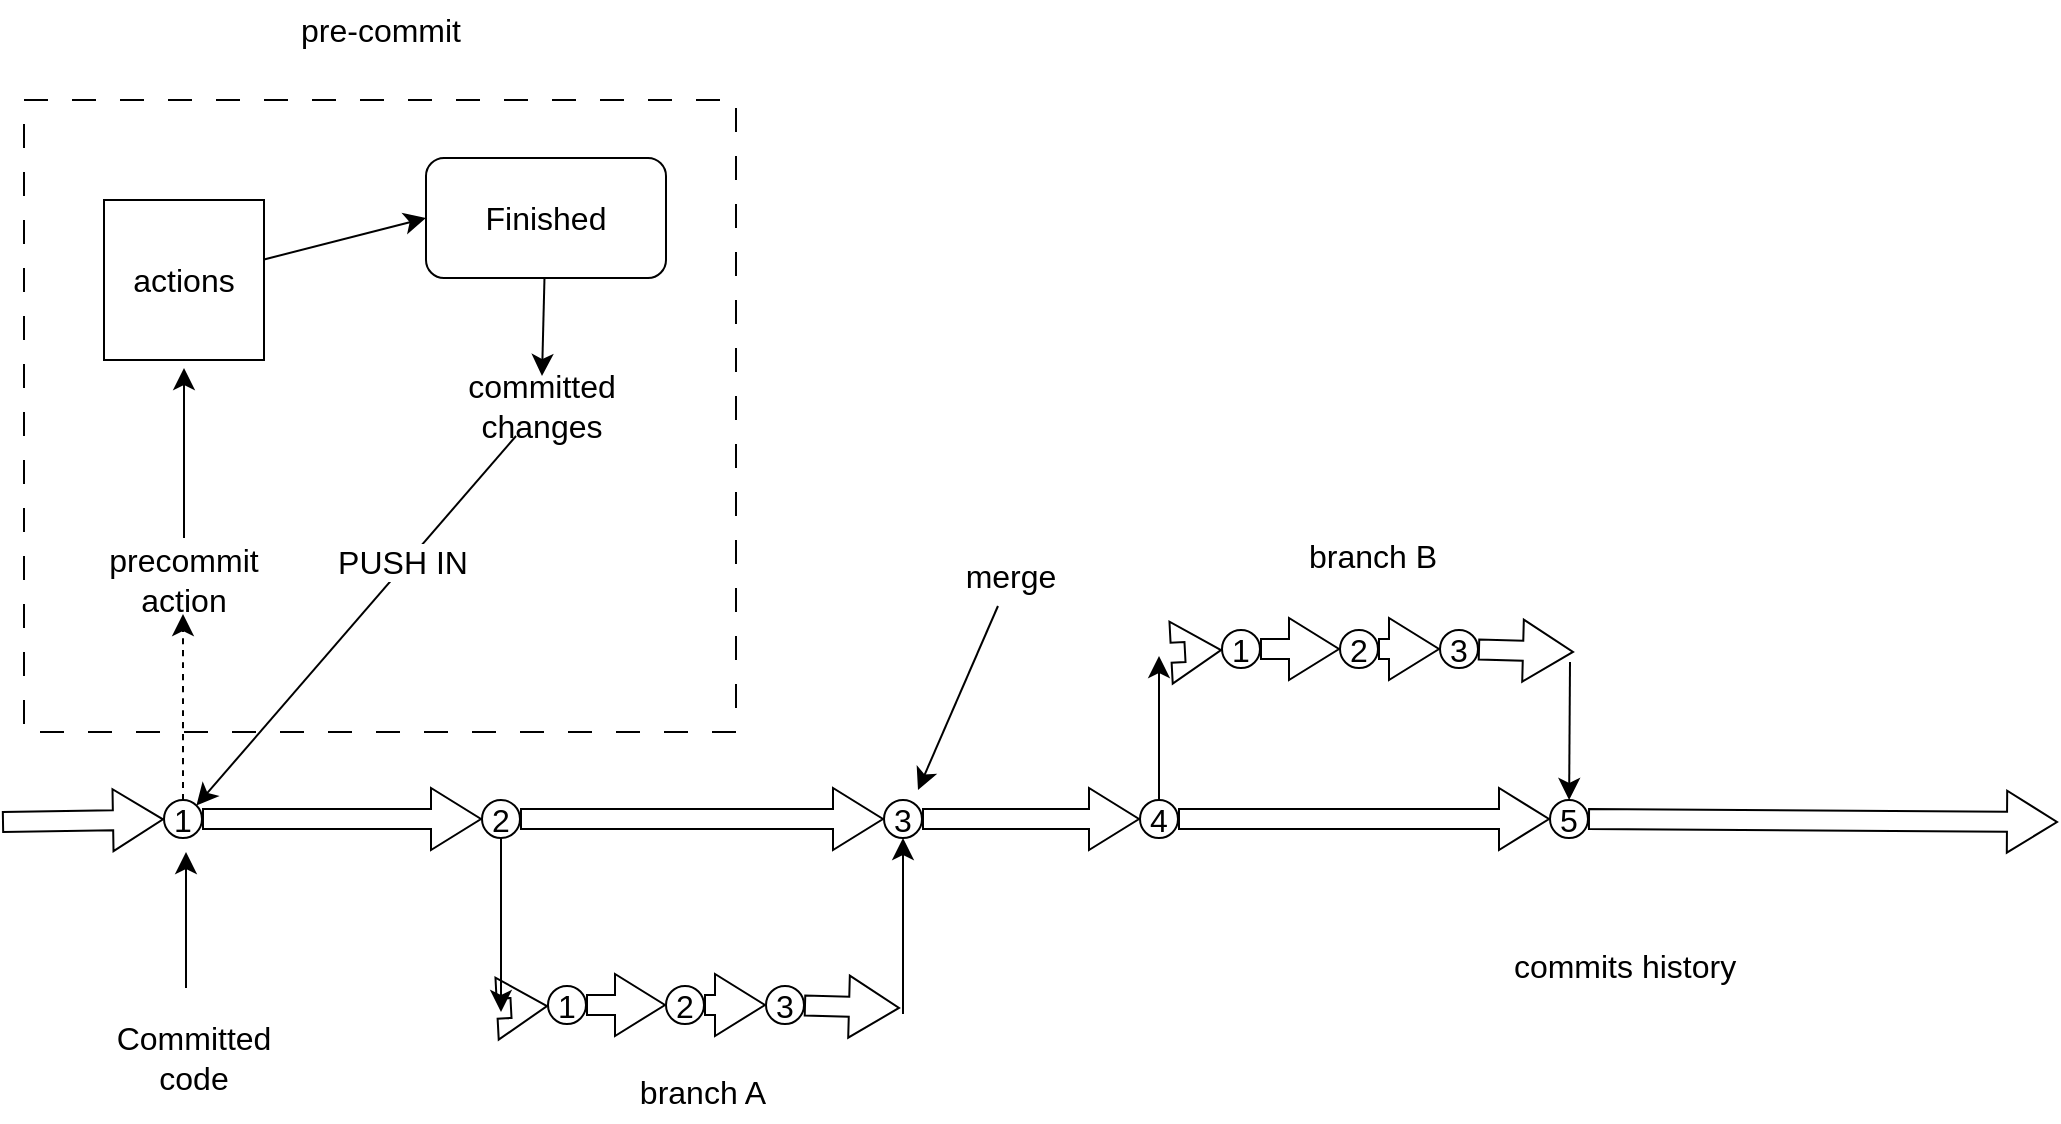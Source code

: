 <mxfile version="21.6.8" type="device">
  <diagram name="Page-1" id="zZGrTEOczwzcUrt8ANj9">
    <mxGraphModel dx="1514" dy="1274" grid="0" gridSize="10" guides="1" tooltips="1" connect="1" arrows="1" fold="1" page="0" pageScale="1" pageWidth="850" pageHeight="1100" math="0" shadow="0">
      <root>
        <mxCell id="0" />
        <mxCell id="1" parent="0" />
        <mxCell id="gIVFHlrYA54n1BVrfLZ9-16" value="" style="rounded=0;whiteSpace=wrap;html=1;fontSize=16;dashed=1;dashPattern=12 12;" vertex="1" parent="1">
          <mxGeometry x="-332" y="-74" width="356" height="316" as="geometry" />
        </mxCell>
        <mxCell id="gIVFHlrYA54n1BVrfLZ9-2" value="Committed code" style="text;html=1;strokeColor=none;fillColor=none;align=center;verticalAlign=middle;whiteSpace=wrap;rounded=0;fontSize=16;" vertex="1" parent="1">
          <mxGeometry x="-277" y="390" width="60" height="30" as="geometry" />
        </mxCell>
        <mxCell id="gIVFHlrYA54n1BVrfLZ9-3" value="" style="endArrow=classic;html=1;rounded=0;fontSize=12;startSize=8;endSize=8;curved=1;" edge="1" parent="1">
          <mxGeometry width="50" height="50" relative="1" as="geometry">
            <mxPoint x="-251" y="370" as="sourcePoint" />
            <mxPoint x="-251" y="302" as="targetPoint" />
          </mxGeometry>
        </mxCell>
        <mxCell id="gIVFHlrYA54n1BVrfLZ9-5" value="" style="shape=flexArrow;endArrow=classic;html=1;rounded=0;fontSize=12;startSize=8;endSize=8;curved=1;" edge="1" parent="1" source="gIVFHlrYA54n1BVrfLZ9-52">
          <mxGeometry width="50" height="50" relative="1" as="geometry">
            <mxPoint x="-343" y="287" as="sourcePoint" />
            <mxPoint x="685" y="287" as="targetPoint" />
          </mxGeometry>
        </mxCell>
        <mxCell id="gIVFHlrYA54n1BVrfLZ9-7" value="" style="shape=flexArrow;endArrow=classic;html=1;rounded=0;fontSize=12;startSize=8;endSize=8;curved=1;" edge="1" parent="1" target="gIVFHlrYA54n1BVrfLZ9-6">
          <mxGeometry width="50" height="50" relative="1" as="geometry">
            <mxPoint x="-343" y="287" as="sourcePoint" />
            <mxPoint x="685" y="287" as="targetPoint" />
          </mxGeometry>
        </mxCell>
        <mxCell id="gIVFHlrYA54n1BVrfLZ9-15" style="edgeStyle=none;curved=1;rounded=0;orthogonalLoop=1;jettySize=auto;html=1;fontSize=12;startSize=8;endSize=8;dashed=1;" edge="1" parent="1" source="gIVFHlrYA54n1BVrfLZ9-6">
          <mxGeometry relative="1" as="geometry">
            <mxPoint x="-252.5" y="183" as="targetPoint" />
          </mxGeometry>
        </mxCell>
        <mxCell id="gIVFHlrYA54n1BVrfLZ9-6" value="1" style="ellipse;whiteSpace=wrap;html=1;aspect=fixed;fontSize=16;" vertex="1" parent="1">
          <mxGeometry x="-262" y="276" width="19" height="19" as="geometry" />
        </mxCell>
        <mxCell id="gIVFHlrYA54n1BVrfLZ9-11" style="edgeStyle=none;curved=1;rounded=0;orthogonalLoop=1;jettySize=auto;html=1;fontSize=12;startSize=8;endSize=8;" edge="1" parent="1">
          <mxGeometry relative="1" as="geometry">
            <mxPoint x="-252" y="60" as="targetPoint" />
            <mxPoint x="-252" y="145" as="sourcePoint" />
          </mxGeometry>
        </mxCell>
        <mxCell id="gIVFHlrYA54n1BVrfLZ9-8" value="precommit action" style="text;html=1;strokeColor=none;fillColor=none;align=center;verticalAlign=middle;whiteSpace=wrap;rounded=0;fontSize=16;" vertex="1" parent="1">
          <mxGeometry x="-282.5" y="151" width="60" height="30" as="geometry" />
        </mxCell>
        <mxCell id="gIVFHlrYA54n1BVrfLZ9-17" style="edgeStyle=none;curved=1;rounded=0;orthogonalLoop=1;jettySize=auto;html=1;entryX=0;entryY=0.5;entryDx=0;entryDy=0;fontSize=12;startSize=8;endSize=8;" edge="1" parent="1" source="gIVFHlrYA54n1BVrfLZ9-9" target="gIVFHlrYA54n1BVrfLZ9-12">
          <mxGeometry relative="1" as="geometry" />
        </mxCell>
        <mxCell id="gIVFHlrYA54n1BVrfLZ9-9" value="actions" style="whiteSpace=wrap;html=1;aspect=fixed;fontSize=16;" vertex="1" parent="1">
          <mxGeometry x="-292" y="-24" width="80" height="80" as="geometry" />
        </mxCell>
        <mxCell id="gIVFHlrYA54n1BVrfLZ9-19" style="edgeStyle=none;curved=1;rounded=0;orthogonalLoop=1;jettySize=auto;html=1;entryX=0.5;entryY=0;entryDx=0;entryDy=0;fontSize=12;startSize=8;endSize=8;" edge="1" parent="1" source="gIVFHlrYA54n1BVrfLZ9-12" target="gIVFHlrYA54n1BVrfLZ9-18">
          <mxGeometry relative="1" as="geometry" />
        </mxCell>
        <mxCell id="gIVFHlrYA54n1BVrfLZ9-12" value="Finished" style="rounded=1;whiteSpace=wrap;html=1;fontSize=16;" vertex="1" parent="1">
          <mxGeometry x="-131" y="-45" width="120" height="60" as="geometry" />
        </mxCell>
        <mxCell id="gIVFHlrYA54n1BVrfLZ9-20" style="edgeStyle=none;curved=1;rounded=0;orthogonalLoop=1;jettySize=auto;html=1;entryX=1;entryY=0;entryDx=0;entryDy=0;fontSize=12;startSize=8;endSize=8;" edge="1" parent="1" source="gIVFHlrYA54n1BVrfLZ9-18" target="gIVFHlrYA54n1BVrfLZ9-6">
          <mxGeometry relative="1" as="geometry" />
        </mxCell>
        <mxCell id="gIVFHlrYA54n1BVrfLZ9-21" value="PUSH IN" style="edgeLabel;html=1;align=center;verticalAlign=middle;resizable=0;points=[];fontSize=16;" vertex="1" connectable="0" parent="gIVFHlrYA54n1BVrfLZ9-20">
          <mxGeometry x="-0.304" y="-2" relative="1" as="geometry">
            <mxPoint as="offset" />
          </mxGeometry>
        </mxCell>
        <mxCell id="gIVFHlrYA54n1BVrfLZ9-18" value="committed changes" style="text;html=1;strokeColor=none;fillColor=none;align=center;verticalAlign=middle;whiteSpace=wrap;rounded=0;fontSize=16;" vertex="1" parent="1">
          <mxGeometry x="-103" y="64" width="60" height="30" as="geometry" />
        </mxCell>
        <mxCell id="gIVFHlrYA54n1BVrfLZ9-22" value="pre-commit" style="text;html=1;strokeColor=none;fillColor=none;align=center;verticalAlign=middle;whiteSpace=wrap;rounded=0;fontSize=16;" vertex="1" parent="1">
          <mxGeometry x="-227.5" y="-124" width="147" height="30" as="geometry" />
        </mxCell>
        <mxCell id="gIVFHlrYA54n1BVrfLZ9-24" value="" style="shape=flexArrow;endArrow=classic;html=1;rounded=0;fontSize=12;startSize=8;endSize=8;curved=1;" edge="1" parent="1" source="gIVFHlrYA54n1BVrfLZ9-6" target="gIVFHlrYA54n1BVrfLZ9-23">
          <mxGeometry width="50" height="50" relative="1" as="geometry">
            <mxPoint x="-243" y="286" as="sourcePoint" />
            <mxPoint x="685" y="287" as="targetPoint" />
          </mxGeometry>
        </mxCell>
        <mxCell id="gIVFHlrYA54n1BVrfLZ9-33" style="edgeStyle=none;curved=1;rounded=0;orthogonalLoop=1;jettySize=auto;html=1;fontSize=12;startSize=8;endSize=8;" edge="1" parent="1" source="gIVFHlrYA54n1BVrfLZ9-23">
          <mxGeometry relative="1" as="geometry">
            <mxPoint x="-93.5" y="382" as="targetPoint" />
          </mxGeometry>
        </mxCell>
        <mxCell id="gIVFHlrYA54n1BVrfLZ9-23" value="2" style="ellipse;whiteSpace=wrap;html=1;aspect=fixed;fontSize=16;" vertex="1" parent="1">
          <mxGeometry x="-103" y="276" width="19" height="19" as="geometry" />
        </mxCell>
        <mxCell id="gIVFHlrYA54n1BVrfLZ9-25" value="" style="shape=flexArrow;endArrow=classic;html=1;rounded=0;fontSize=12;startSize=8;endSize=8;curved=1;" edge="1" parent="1" source="gIVFHlrYA54n1BVrfLZ9-30">
          <mxGeometry width="50" height="50" relative="1" as="geometry">
            <mxPoint x="-89" y="380" as="sourcePoint" />
            <mxPoint x="106" y="380" as="targetPoint" />
          </mxGeometry>
        </mxCell>
        <mxCell id="gIVFHlrYA54n1BVrfLZ9-27" value="" style="shape=flexArrow;endArrow=classic;html=1;rounded=0;fontSize=12;startSize=8;endSize=8;curved=1;" edge="1" parent="1" target="gIVFHlrYA54n1BVrfLZ9-26">
          <mxGeometry width="50" height="50" relative="1" as="geometry">
            <mxPoint x="-89" y="380" as="sourcePoint" />
            <mxPoint x="106" y="380" as="targetPoint" />
          </mxGeometry>
        </mxCell>
        <mxCell id="gIVFHlrYA54n1BVrfLZ9-26" value="1" style="ellipse;whiteSpace=wrap;html=1;aspect=fixed;fontSize=16;" vertex="1" parent="1">
          <mxGeometry x="-70" y="369" width="19" height="19" as="geometry" />
        </mxCell>
        <mxCell id="gIVFHlrYA54n1BVrfLZ9-29" value="" style="shape=flexArrow;endArrow=classic;html=1;rounded=0;fontSize=12;startSize=8;endSize=8;curved=1;" edge="1" parent="1" source="gIVFHlrYA54n1BVrfLZ9-26" target="gIVFHlrYA54n1BVrfLZ9-28">
          <mxGeometry width="50" height="50" relative="1" as="geometry">
            <mxPoint x="-51" y="379" as="sourcePoint" />
            <mxPoint x="106" y="380" as="targetPoint" />
          </mxGeometry>
        </mxCell>
        <mxCell id="gIVFHlrYA54n1BVrfLZ9-28" value="2" style="ellipse;whiteSpace=wrap;html=1;aspect=fixed;fontSize=16;" vertex="1" parent="1">
          <mxGeometry x="-11" y="369" width="19" height="19" as="geometry" />
        </mxCell>
        <mxCell id="gIVFHlrYA54n1BVrfLZ9-31" value="" style="shape=flexArrow;endArrow=classic;html=1;rounded=0;fontSize=12;startSize=8;endSize=8;curved=1;" edge="1" parent="1" source="gIVFHlrYA54n1BVrfLZ9-28" target="gIVFHlrYA54n1BVrfLZ9-30">
          <mxGeometry width="50" height="50" relative="1" as="geometry">
            <mxPoint x="8" y="379" as="sourcePoint" />
            <mxPoint x="106" y="380" as="targetPoint" />
          </mxGeometry>
        </mxCell>
        <mxCell id="gIVFHlrYA54n1BVrfLZ9-30" value="3" style="ellipse;whiteSpace=wrap;html=1;aspect=fixed;fontSize=16;" vertex="1" parent="1">
          <mxGeometry x="39" y="369" width="19" height="19" as="geometry" />
        </mxCell>
        <mxCell id="gIVFHlrYA54n1BVrfLZ9-35" style="edgeStyle=none;curved=1;rounded=0;orthogonalLoop=1;jettySize=auto;html=1;fontSize=12;startSize=8;endSize=8;endArrow=none;endFill=0;startArrow=classic;startFill=1;" edge="1" parent="1">
          <mxGeometry relative="1" as="geometry">
            <mxPoint x="107.5" y="383" as="targetPoint" />
            <mxPoint x="107.5" y="295" as="sourcePoint" />
          </mxGeometry>
        </mxCell>
        <mxCell id="gIVFHlrYA54n1BVrfLZ9-36" value="branch A" style="text;html=1;strokeColor=none;fillColor=none;align=center;verticalAlign=middle;whiteSpace=wrap;rounded=0;fontSize=16;" vertex="1" parent="1">
          <mxGeometry x="-66" y="407" width="147" height="30" as="geometry" />
        </mxCell>
        <mxCell id="gIVFHlrYA54n1BVrfLZ9-38" style="edgeStyle=none;curved=1;rounded=0;orthogonalLoop=1;jettySize=auto;html=1;fontSize=12;startSize=8;endSize=8;" edge="1" parent="1" source="gIVFHlrYA54n1BVrfLZ9-37">
          <mxGeometry relative="1" as="geometry">
            <mxPoint x="115" y="271" as="targetPoint" />
          </mxGeometry>
        </mxCell>
        <mxCell id="gIVFHlrYA54n1BVrfLZ9-37" value="merge" style="text;html=1;strokeColor=none;fillColor=none;align=center;verticalAlign=middle;whiteSpace=wrap;rounded=0;fontSize=16;" vertex="1" parent="1">
          <mxGeometry x="88" y="149" width="147" height="30" as="geometry" />
        </mxCell>
        <mxCell id="gIVFHlrYA54n1BVrfLZ9-39" value="" style="shape=flexArrow;endArrow=classic;html=1;rounded=0;fontSize=12;startSize=8;endSize=8;curved=1;" edge="1" source="gIVFHlrYA54n1BVrfLZ9-45" parent="1">
          <mxGeometry width="50" height="50" relative="1" as="geometry">
            <mxPoint x="248" y="202" as="sourcePoint" />
            <mxPoint x="443" y="202" as="targetPoint" />
          </mxGeometry>
        </mxCell>
        <mxCell id="gIVFHlrYA54n1BVrfLZ9-40" value="" style="shape=flexArrow;endArrow=classic;html=1;rounded=0;fontSize=12;startSize=8;endSize=8;curved=1;" edge="1" target="gIVFHlrYA54n1BVrfLZ9-41" parent="1">
          <mxGeometry width="50" height="50" relative="1" as="geometry">
            <mxPoint x="248" y="202" as="sourcePoint" />
            <mxPoint x="443" y="202" as="targetPoint" />
          </mxGeometry>
        </mxCell>
        <mxCell id="gIVFHlrYA54n1BVrfLZ9-41" value="1" style="ellipse;whiteSpace=wrap;html=1;aspect=fixed;fontSize=16;" vertex="1" parent="1">
          <mxGeometry x="267" y="191" width="19" height="19" as="geometry" />
        </mxCell>
        <mxCell id="gIVFHlrYA54n1BVrfLZ9-42" value="" style="shape=flexArrow;endArrow=classic;html=1;rounded=0;fontSize=12;startSize=8;endSize=8;curved=1;" edge="1" source="gIVFHlrYA54n1BVrfLZ9-41" target="gIVFHlrYA54n1BVrfLZ9-43" parent="1">
          <mxGeometry width="50" height="50" relative="1" as="geometry">
            <mxPoint x="286" y="201" as="sourcePoint" />
            <mxPoint x="443" y="202" as="targetPoint" />
          </mxGeometry>
        </mxCell>
        <mxCell id="gIVFHlrYA54n1BVrfLZ9-43" value="2" style="ellipse;whiteSpace=wrap;html=1;aspect=fixed;fontSize=16;" vertex="1" parent="1">
          <mxGeometry x="326" y="191" width="19" height="19" as="geometry" />
        </mxCell>
        <mxCell id="gIVFHlrYA54n1BVrfLZ9-44" value="" style="shape=flexArrow;endArrow=classic;html=1;rounded=0;fontSize=12;startSize=8;endSize=8;curved=1;" edge="1" source="gIVFHlrYA54n1BVrfLZ9-43" target="gIVFHlrYA54n1BVrfLZ9-45" parent="1">
          <mxGeometry width="50" height="50" relative="1" as="geometry">
            <mxPoint x="345" y="201" as="sourcePoint" />
            <mxPoint x="443" y="202" as="targetPoint" />
          </mxGeometry>
        </mxCell>
        <mxCell id="gIVFHlrYA54n1BVrfLZ9-45" value="3" style="ellipse;whiteSpace=wrap;html=1;aspect=fixed;fontSize=16;" vertex="1" parent="1">
          <mxGeometry x="376" y="191" width="19" height="19" as="geometry" />
        </mxCell>
        <mxCell id="gIVFHlrYA54n1BVrfLZ9-46" value="branch B" style="text;html=1;strokeColor=none;fillColor=none;align=center;verticalAlign=middle;whiteSpace=wrap;rounded=0;fontSize=16;" vertex="1" parent="1">
          <mxGeometry x="269" y="139" width="147" height="30" as="geometry" />
        </mxCell>
        <mxCell id="gIVFHlrYA54n1BVrfLZ9-48" value="" style="shape=flexArrow;endArrow=classic;html=1;rounded=0;fontSize=12;startSize=8;endSize=8;curved=1;" edge="1" parent="1" source="gIVFHlrYA54n1BVrfLZ9-50" target="gIVFHlrYA54n1BVrfLZ9-47">
          <mxGeometry width="50" height="50" relative="1" as="geometry">
            <mxPoint x="-84" y="286" as="sourcePoint" />
            <mxPoint x="685" y="287" as="targetPoint" />
          </mxGeometry>
        </mxCell>
        <mxCell id="gIVFHlrYA54n1BVrfLZ9-49" style="edgeStyle=none;curved=1;rounded=0;orthogonalLoop=1;jettySize=auto;html=1;fontSize=12;startSize=8;endSize=8;" edge="1" parent="1" source="gIVFHlrYA54n1BVrfLZ9-47">
          <mxGeometry relative="1" as="geometry">
            <mxPoint x="235.5" y="204" as="targetPoint" />
          </mxGeometry>
        </mxCell>
        <mxCell id="gIVFHlrYA54n1BVrfLZ9-47" value="4" style="ellipse;whiteSpace=wrap;html=1;aspect=fixed;fontSize=16;" vertex="1" parent="1">
          <mxGeometry x="226" y="276" width="19" height="19" as="geometry" />
        </mxCell>
        <mxCell id="gIVFHlrYA54n1BVrfLZ9-51" value="" style="shape=flexArrow;endArrow=classic;html=1;rounded=0;fontSize=12;startSize=8;endSize=8;curved=1;" edge="1" parent="1" source="gIVFHlrYA54n1BVrfLZ9-23" target="gIVFHlrYA54n1BVrfLZ9-50">
          <mxGeometry width="50" height="50" relative="1" as="geometry">
            <mxPoint x="-84" y="286" as="sourcePoint" />
            <mxPoint x="226" y="286" as="targetPoint" />
          </mxGeometry>
        </mxCell>
        <mxCell id="gIVFHlrYA54n1BVrfLZ9-50" value="3" style="ellipse;whiteSpace=wrap;html=1;aspect=fixed;fontSize=16;" vertex="1" parent="1">
          <mxGeometry x="98" y="276" width="19" height="19" as="geometry" />
        </mxCell>
        <mxCell id="gIVFHlrYA54n1BVrfLZ9-53" value="" style="shape=flexArrow;endArrow=classic;html=1;rounded=0;fontSize=12;startSize=8;endSize=8;curved=1;" edge="1" parent="1" source="gIVFHlrYA54n1BVrfLZ9-47" target="gIVFHlrYA54n1BVrfLZ9-52">
          <mxGeometry width="50" height="50" relative="1" as="geometry">
            <mxPoint x="245" y="286" as="sourcePoint" />
            <mxPoint x="685" y="287" as="targetPoint" />
          </mxGeometry>
        </mxCell>
        <mxCell id="gIVFHlrYA54n1BVrfLZ9-54" style="edgeStyle=none;curved=1;rounded=0;orthogonalLoop=1;jettySize=auto;html=1;fontSize=12;startSize=8;endSize=8;endArrow=none;endFill=0;startArrow=classic;startFill=1;" edge="1" parent="1" source="gIVFHlrYA54n1BVrfLZ9-52">
          <mxGeometry relative="1" as="geometry">
            <mxPoint x="441" y="207" as="targetPoint" />
          </mxGeometry>
        </mxCell>
        <mxCell id="gIVFHlrYA54n1BVrfLZ9-52" value="5" style="ellipse;whiteSpace=wrap;html=1;aspect=fixed;fontSize=16;" vertex="1" parent="1">
          <mxGeometry x="431" y="276" width="19" height="19" as="geometry" />
        </mxCell>
        <mxCell id="gIVFHlrYA54n1BVrfLZ9-55" value="commits history" style="text;html=1;strokeColor=none;fillColor=none;align=center;verticalAlign=middle;whiteSpace=wrap;rounded=0;fontSize=16;" vertex="1" parent="1">
          <mxGeometry x="395" y="344" width="147" height="30" as="geometry" />
        </mxCell>
      </root>
    </mxGraphModel>
  </diagram>
</mxfile>
